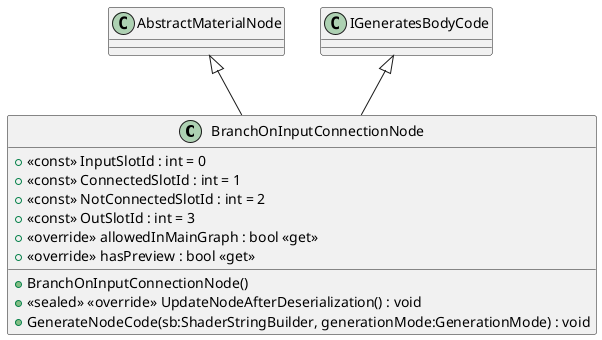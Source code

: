 @startuml
class BranchOnInputConnectionNode {
    + <<const>> InputSlotId : int = 0
    + <<const>> ConnectedSlotId : int = 1
    + <<const>> NotConnectedSlotId : int = 2
    + <<const>> OutSlotId : int = 3
    + BranchOnInputConnectionNode()
    + <<sealed>> <<override>> UpdateNodeAfterDeserialization() : void
    + <<override>> allowedInMainGraph : bool <<get>>
    + <<override>> hasPreview : bool <<get>>
    + GenerateNodeCode(sb:ShaderStringBuilder, generationMode:GenerationMode) : void
}
AbstractMaterialNode <|-- BranchOnInputConnectionNode
IGeneratesBodyCode <|-- BranchOnInputConnectionNode
@enduml

